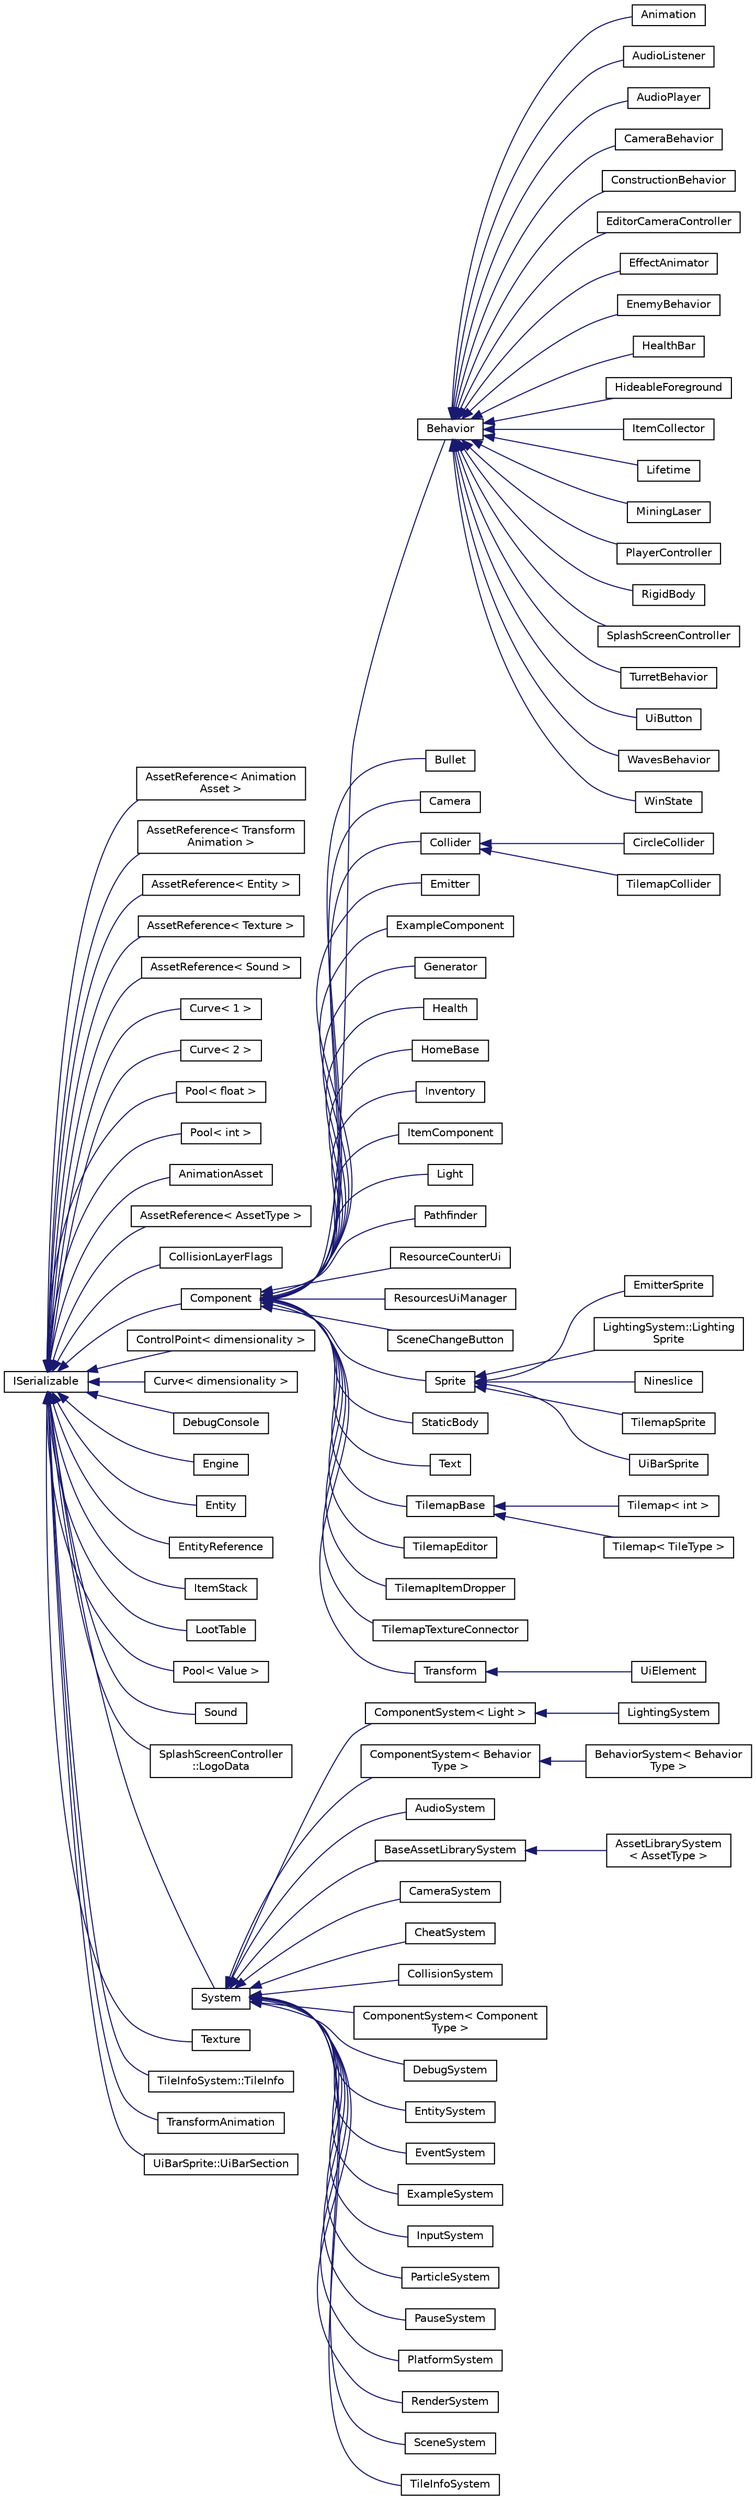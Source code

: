 digraph "Graphical Class Hierarchy"
{
 // LATEX_PDF_SIZE
  edge [fontname="Helvetica",fontsize="10",labelfontname="Helvetica",labelfontsize="10"];
  node [fontname="Helvetica",fontsize="10",shape=record];
  rankdir="LR";
  Node0 [label="ISerializable",height=0.2,width=0.4,color="black", fillcolor="white", style="filled",URL="$classISerializable.html",tooltip="interface for all serializable objects"];
  Node0 -> Node1 [dir="back",color="midnightblue",fontsize="10",style="solid",fontname="Helvetica"];
  Node1 [label="AssetReference\< Animation\lAsset \>",height=0.2,width=0.4,color="black", fillcolor="white", style="filled",URL="$classAssetReference.html",tooltip=" "];
  Node0 -> Node2 [dir="back",color="midnightblue",fontsize="10",style="solid",fontname="Helvetica"];
  Node2 [label="AssetReference\< Transform\lAnimation \>",height=0.2,width=0.4,color="black", fillcolor="white", style="filled",URL="$classAssetReference.html",tooltip=" "];
  Node0 -> Node3 [dir="back",color="midnightblue",fontsize="10",style="solid",fontname="Helvetica"];
  Node3 [label="AssetReference\< Entity \>",height=0.2,width=0.4,color="black", fillcolor="white", style="filled",URL="$classAssetReference.html",tooltip=" "];
  Node0 -> Node4 [dir="back",color="midnightblue",fontsize="10",style="solid",fontname="Helvetica"];
  Node4 [label="AssetReference\< Texture \>",height=0.2,width=0.4,color="black", fillcolor="white", style="filled",URL="$classAssetReference.html",tooltip=" "];
  Node0 -> Node5 [dir="back",color="midnightblue",fontsize="10",style="solid",fontname="Helvetica"];
  Node5 [label="AssetReference\< Sound \>",height=0.2,width=0.4,color="black", fillcolor="white", style="filled",URL="$classAssetReference.html",tooltip=" "];
  Node0 -> Node6 [dir="back",color="midnightblue",fontsize="10",style="solid",fontname="Helvetica"];
  Node6 [label="Curve\< 1 \>",height=0.2,width=0.4,color="black", fillcolor="white", style="filled",URL="$classCurve.html",tooltip=" "];
  Node0 -> Node7 [dir="back",color="midnightblue",fontsize="10",style="solid",fontname="Helvetica"];
  Node7 [label="Curve\< 2 \>",height=0.2,width=0.4,color="black", fillcolor="white", style="filled",URL="$classCurve.html",tooltip=" "];
  Node0 -> Node8 [dir="back",color="midnightblue",fontsize="10",style="solid",fontname="Helvetica"];
  Node8 [label="Pool\< float \>",height=0.2,width=0.4,color="black", fillcolor="white", style="filled",URL="$classPool.html",tooltip=" "];
  Node0 -> Node9 [dir="back",color="midnightblue",fontsize="10",style="solid",fontname="Helvetica"];
  Node9 [label="Pool\< int \>",height=0.2,width=0.4,color="black", fillcolor="white", style="filled",URL="$classPool.html",tooltip=" "];
  Node0 -> Node10 [dir="back",color="midnightblue",fontsize="10",style="solid",fontname="Helvetica"];
  Node10 [label="AnimationAsset",height=0.2,width=0.4,color="black", fillcolor="white", style="filled",URL="$classAnimationAsset.html",tooltip=" "];
  Node0 -> Node11 [dir="back",color="midnightblue",fontsize="10",style="solid",fontname="Helvetica"];
  Node11 [label="AssetReference\< AssetType \>",height=0.2,width=0.4,color="black", fillcolor="white", style="filled",URL="$classAssetReference.html",tooltip="a reference to an Asset"];
  Node0 -> Node12 [dir="back",color="midnightblue",fontsize="10",style="solid",fontname="Helvetica"];
  Node12 [label="CollisionLayerFlags",height=0.2,width=0.4,color="black", fillcolor="white", style="filled",URL="$classCollisionLayerFlags.html",tooltip=" "];
  Node0 -> Node13 [dir="back",color="midnightblue",fontsize="10",style="solid",fontname="Helvetica"];
  Node13 [label="Component",height=0.2,width=0.4,color="black", fillcolor="white", style="filled",URL="$classComponent.html",tooltip=" "];
  Node13 -> Node14 [dir="back",color="midnightblue",fontsize="10",style="solid",fontname="Helvetica"];
  Node14 [label="Behavior",height=0.2,width=0.4,color="black", fillcolor="white", style="filled",URL="$classBehavior.html",tooltip=" "];
  Node14 -> Node15 [dir="back",color="midnightblue",fontsize="10",style="solid",fontname="Helvetica"];
  Node15 [label="Animation",height=0.2,width=0.4,color="black", fillcolor="white", style="filled",URL="$classAnimation.html",tooltip=" "];
  Node14 -> Node16 [dir="back",color="midnightblue",fontsize="10",style="solid",fontname="Helvetica"];
  Node16 [label="AudioListener",height=0.2,width=0.4,color="black", fillcolor="white", style="filled",URL="$classAudioListener.html",tooltip="component that picks up spatial audio"];
  Node14 -> Node17 [dir="back",color="midnightblue",fontsize="10",style="solid",fontname="Helvetica"];
  Node17 [label="AudioPlayer",height=0.2,width=0.4,color="black", fillcolor="white", style="filled",URL="$classAudioPlayer.html",tooltip="Component that can play audio."];
  Node14 -> Node18 [dir="back",color="midnightblue",fontsize="10",style="solid",fontname="Helvetica"];
  Node18 [label="CameraBehavior",height=0.2,width=0.4,color="black", fillcolor="white", style="filled",URL="$classCameraBehavior.html",tooltip=" "];
  Node14 -> Node19 [dir="back",color="midnightblue",fontsize="10",style="solid",fontname="Helvetica"];
  Node19 [label="ConstructionBehavior",height=0.2,width=0.4,color="black", fillcolor="white", style="filled",URL="$classConstructionBehavior.html",tooltip="Component that handles the construction of towers and modification of terrain."];
  Node14 -> Node20 [dir="back",color="midnightblue",fontsize="10",style="solid",fontname="Helvetica"];
  Node20 [label="EditorCameraController",height=0.2,width=0.4,color="black", fillcolor="white", style="filled",URL="$classEditorCameraController.html",tooltip="controls the camera while in the editor"];
  Node14 -> Node21 [dir="back",color="midnightblue",fontsize="10",style="solid",fontname="Helvetica"];
  Node21 [label="EffectAnimator",height=0.2,width=0.4,color="black", fillcolor="white", style="filled",URL="$classEffectAnimator.html",tooltip="Component that can play audio."];
  Node14 -> Node22 [dir="back",color="midnightblue",fontsize="10",style="solid",fontname="Helvetica"];
  Node22 [label="EnemyBehavior",height=0.2,width=0.4,color="black", fillcolor="white", style="filled",URL="$classEnemyBehavior.html",tooltip=" "];
  Node14 -> Node23 [dir="back",color="midnightblue",fontsize="10",style="solid",fontname="Helvetica"];
  Node23 [label="HealthBar",height=0.2,width=0.4,color="black", fillcolor="white", style="filled",URL="$classHealthBar.html",tooltip="health bar UI that displays offset from an Entity with a Health component"];
  Node14 -> Node24 [dir="back",color="midnightblue",fontsize="10",style="solid",fontname="Helvetica"];
  Node24 [label="HideableForeground",height=0.2,width=0.4,color="black", fillcolor="white", style="filled",URL="$classHideableForeground.html",tooltip="Component that hides an attached Sprite when it overlaps something."];
  Node14 -> Node25 [dir="back",color="midnightblue",fontsize="10",style="solid",fontname="Helvetica"];
  Node25 [label="ItemCollector",height=0.2,width=0.4,color="black", fillcolor="white", style="filled",URL="$classItemCollector.html",tooltip="Component that attracts and collects item entities in the world."];
  Node14 -> Node26 [dir="back",color="midnightblue",fontsize="10",style="solid",fontname="Helvetica"];
  Node26 [label="Lifetime",height=0.2,width=0.4,color="black", fillcolor="white", style="filled",URL="$classLifetime.html",tooltip="Component that destroys it's Enity after a given length of time."];
  Node14 -> Node27 [dir="back",color="midnightblue",fontsize="10",style="solid",fontname="Helvetica"];
  Node27 [label="MiningLaser",height=0.2,width=0.4,color="black", fillcolor="white", style="filled",URL="$classMiningLaser.html",tooltip="Digging laser controllable by an entity."];
  Node14 -> Node28 [dir="back",color="midnightblue",fontsize="10",style="solid",fontname="Helvetica"];
  Node28 [label="PlayerController",height=0.2,width=0.4,color="black", fillcolor="white", style="filled",URL="$classPlayerController.html",tooltip=" "];
  Node14 -> Node29 [dir="back",color="midnightblue",fontsize="10",style="solid",fontname="Helvetica"];
  Node29 [label="RigidBody",height=0.2,width=0.4,color="black", fillcolor="white", style="filled",URL="$classRigidBody.html",tooltip=" "];
  Node14 -> Node30 [dir="back",color="midnightblue",fontsize="10",style="solid",fontname="Helvetica"];
  Node30 [label="SplashScreenController",height=0.2,width=0.4,color="black", fillcolor="white", style="filled",URL="$classSplashScreenController.html",tooltip=" "];
  Node14 -> Node31 [dir="back",color="midnightblue",fontsize="10",style="solid",fontname="Helvetica"];
  Node31 [label="TurretBehavior",height=0.2,width=0.4,color="black", fillcolor="white", style="filled",URL="$classTurretBehavior.html",tooltip=" "];
  Node14 -> Node32 [dir="back",color="midnightblue",fontsize="10",style="solid",fontname="Helvetica"];
  Node32 [label="UiButton",height=0.2,width=0.4,color="black", fillcolor="white", style="filled",URL="$classUiButton.html",tooltip="Ui Button that sends an event when clicked."];
  Node14 -> Node33 [dir="back",color="midnightblue",fontsize="10",style="solid",fontname="Helvetica"];
  Node33 [label="WavesBehavior",height=0.2,width=0.4,color="black", fillcolor="white", style="filled",URL="$classWavesBehavior.html",tooltip=" "];
  Node14 -> Node34 [dir="back",color="midnightblue",fontsize="10",style="solid",fontname="Helvetica"];
  Node34 [label="WinState",height=0.2,width=0.4,color="black", fillcolor="white", style="filled",URL="$classWinState.html",tooltip=" "];
  Node13 -> Node35 [dir="back",color="midnightblue",fontsize="10",style="solid",fontname="Helvetica"];
  Node35 [label="Bullet",height=0.2,width=0.4,color="black", fillcolor="white", style="filled",URL="$classBullet.html",tooltip="Component that destroys itself and deals damage on contact."];
  Node13 -> Node36 [dir="back",color="midnightblue",fontsize="10",style="solid",fontname="Helvetica"];
  Node36 [label="Camera",height=0.2,width=0.4,color="black", fillcolor="white", style="filled",URL="$classCamera.html",tooltip="Handles camera and coordinate systems / spaces."];
  Node13 -> Node37 [dir="back",color="midnightblue",fontsize="10",style="solid",fontname="Helvetica"];
  Node37 [label="Collider",height=0.2,width=0.4,color="black", fillcolor="white", style="filled",URL="$classCollider.html",tooltip="component which is used for detecting collisions and information about them"];
  Node37 -> Node38 [dir="back",color="midnightblue",fontsize="10",style="solid",fontname="Helvetica"];
  Node38 [label="CircleCollider",height=0.2,width=0.4,color="black", fillcolor="white", style="filled",URL="$classCircleCollider.html",tooltip="Circle-shaped Collider."];
  Node37 -> Node39 [dir="back",color="midnightblue",fontsize="10",style="solid",fontname="Helvetica"];
  Node39 [label="TilemapCollider",height=0.2,width=0.4,color="black", fillcolor="white", style="filled",URL="$classTilemapCollider.html",tooltip="Circle-shaped Collider."];
  Node13 -> Node40 [dir="back",color="midnightblue",fontsize="10",style="solid",fontname="Helvetica"];
  Node40 [label="Emitter",height=0.2,width=0.4,color="black", fillcolor="white", style="filled",URL="$classEmitter.html",tooltip="Emitter component - controls timing and behavior of particles."];
  Node13 -> Node41 [dir="back",color="midnightblue",fontsize="10",style="solid",fontname="Helvetica"];
  Node41 [label="ExampleComponent",height=0.2,width=0.4,color="black", fillcolor="white", style="filled",URL="$classExampleComponent.html",tooltip="DESCRIPTION HERE."];
  Node13 -> Node42 [dir="back",color="midnightblue",fontsize="10",style="solid",fontname="Helvetica"];
  Node42 [label="Generator",height=0.2,width=0.4,color="black", fillcolor="white", style="filled",URL="$classGenerator.html",tooltip=" "];
  Node13 -> Node43 [dir="back",color="midnightblue",fontsize="10",style="solid",fontname="Helvetica"];
  Node43 [label="Health",height=0.2,width=0.4,color="black", fillcolor="white", style="filled",URL="$classHealth.html",tooltip="Entity health component."];
  Node13 -> Node44 [dir="back",color="midnightblue",fontsize="10",style="solid",fontname="Helvetica"];
  Node44 [label="HomeBase",height=0.2,width=0.4,color="black", fillcolor="white", style="filled",URL="$classHomeBase.html",tooltip=" "];
  Node13 -> Node45 [dir="back",color="midnightblue",fontsize="10",style="solid",fontname="Helvetica"];
  Node45 [label="Inventory",height=0.2,width=0.4,color="black", fillcolor="white", style="filled",URL="$classInventory.html",tooltip="Inventory component that stores items."];
  Node13 -> Node46 [dir="back",color="midnightblue",fontsize="10",style="solid",fontname="Helvetica"];
  Node46 [label="ItemComponent",height=0.2,width=0.4,color="black", fillcolor="white", style="filled",URL="$classItemComponent.html",tooltip="Item in the world that can be picked up."];
  Node13 -> Node47 [dir="back",color="midnightblue",fontsize="10",style="solid",fontname="Helvetica"];
  Node47 [label="Light",height=0.2,width=0.4,color="black", fillcolor="white", style="filled",URL="$classLight.html",tooltip="Light source."];
  Node13 -> Node48 [dir="back",color="midnightblue",fontsize="10",style="solid",fontname="Helvetica"];
  Node48 [label="Pathfinder",height=0.2,width=0.4,color="black", fillcolor="white", style="filled",URL="$classPathfinder.html",tooltip=" "];
  Node13 -> Node49 [dir="back",color="midnightblue",fontsize="10",style="solid",fontname="Helvetica"];
  Node49 [label="ResourceCounterUi",height=0.2,width=0.4,color="black", fillcolor="white", style="filled",URL="$classResourceCounterUi.html",tooltip="Ui Component that displays a count of resources."];
  Node13 -> Node50 [dir="back",color="midnightblue",fontsize="10",style="solid",fontname="Helvetica"];
  Node50 [label="ResourcesUiManager",height=0.2,width=0.4,color="black", fillcolor="white", style="filled",URL="$classResourcesUiManager.html",tooltip="Component that manages the UI for displaying what resources a player currently has."];
  Node13 -> Node51 [dir="back",color="midnightblue",fontsize="10",style="solid",fontname="Helvetica"];
  Node51 [label="SceneChangeButton",height=0.2,width=0.4,color="black", fillcolor="white", style="filled",URL="$classSceneChangeButton.html",tooltip="Component that changes the scene when clicked."];
  Node13 -> Node52 [dir="back",color="midnightblue",fontsize="10",style="solid",fontname="Helvetica"];
  Node52 [label="Sprite",height=0.2,width=0.4,color="black", fillcolor="white", style="filled",URL="$classSprite.html",tooltip="Stores mesh + texture, along with other data needed to draw a basic 2D sprite."];
  Node52 -> Node53 [dir="back",color="midnightblue",fontsize="10",style="solid",fontname="Helvetica"];
  Node53 [label="EmitterSprite",height=0.2,width=0.4,color="black", fillcolor="white", style="filled",URL="$classEmitterSprite.html",tooltip="A version of Sprite for rendering tilemaps using GPU instancing."];
  Node52 -> Node54 [dir="back",color="midnightblue",fontsize="10",style="solid",fontname="Helvetica"];
  Node54 [label="LightingSystem::Lighting\lSprite",height=0.2,width=0.4,color="black", fillcolor="white", style="filled",URL="$classLightingSystem_1_1LightingSprite.html",tooltip=" "];
  Node52 -> Node55 [dir="back",color="midnightblue",fontsize="10",style="solid",fontname="Helvetica"];
  Node55 [label="Nineslice",height=0.2,width=0.4,color="black", fillcolor="white", style="filled",URL="$classNineslice.html",tooltip="sprite that renders a nineslice"];
  Node52 -> Node56 [dir="back",color="midnightblue",fontsize="10",style="solid",fontname="Helvetica"];
  Node56 [label="TilemapSprite",height=0.2,width=0.4,color="black", fillcolor="white", style="filled",URL="$classTilemapSprite.html",tooltip="A version of Sprite for rendering tilemaps using GPU instancing."];
  Node52 -> Node57 [dir="back",color="midnightblue",fontsize="10",style="solid",fontname="Helvetica"];
  Node57 [label="UiBarSprite",height=0.2,width=0.4,color="black", fillcolor="white", style="filled",URL="$classUiBarSprite.html",tooltip="sprite that renders a ui bar"];
  Node13 -> Node58 [dir="back",color="midnightblue",fontsize="10",style="solid",fontname="Helvetica"];
  Node58 [label="StaticBody",height=0.2,width=0.4,color="black", fillcolor="white", style="filled",URL="$classStaticBody.html",tooltip=" "];
  Node13 -> Node59 [dir="back",color="midnightblue",fontsize="10",style="solid",fontname="Helvetica"];
  Node59 [label="Text",height=0.2,width=0.4,color="black", fillcolor="white", style="filled",URL="$classText.html",tooltip="Uses TilemapSprite attached to parent entity to draw text."];
  Node13 -> Node60 [dir="back",color="midnightblue",fontsize="10",style="solid",fontname="Helvetica"];
  Node60 [label="TilemapBase",height=0.2,width=0.4,color="black", fillcolor="white", style="filled",URL="$classTilemapBase.html",tooltip="untemplatized base Tilemap class"];
  Node60 -> Node61 [dir="back",color="midnightblue",fontsize="10",style="solid",fontname="Helvetica"];
  Node61 [label="Tilemap\< int \>",height=0.2,width=0.4,color="black", fillcolor="white", style="filled",URL="$classTilemap.html",tooltip=" "];
  Node60 -> Node62 [dir="back",color="midnightblue",fontsize="10",style="solid",fontname="Helvetica"];
  Node62 [label="Tilemap\< TileType \>",height=0.2,width=0.4,color="black", fillcolor="white", style="filled",URL="$classTilemap.html",tooltip="Loads and manages a tilemap array."];
  Node13 -> Node63 [dir="back",color="midnightblue",fontsize="10",style="solid",fontname="Helvetica"];
  Node63 [label="TilemapEditor",height=0.2,width=0.4,color="black", fillcolor="white", style="filled",URL="$classTilemapEditor.html",tooltip="Component that allows direct editing of a Tilemap."];
  Node13 -> Node64 [dir="back",color="midnightblue",fontsize="10",style="solid",fontname="Helvetica"];
  Node64 [label="TilemapItemDropper",height=0.2,width=0.4,color="black", fillcolor="white", style="filled",URL="$classTilemapItemDropper.html",tooltip="Drops an item whenever a tile is broken."];
  Node13 -> Node65 [dir="back",color="midnightblue",fontsize="10",style="solid",fontname="Helvetica"];
  Node65 [label="TilemapTextureConnector",height=0.2,width=0.4,color="black", fillcolor="white", style="filled",URL="$classTilemapTextureConnector.html",tooltip="Component that uses a parent 'source' tilemap to update a child tilemap with connected textures."];
  Node13 -> Node66 [dir="back",color="midnightblue",fontsize="10",style="solid",fontname="Helvetica"];
  Node66 [label="Transform",height=0.2,width=0.4,color="black", fillcolor="white", style="filled",URL="$classTransform.html",tooltip=" "];
  Node66 -> Node67 [dir="back",color="midnightblue",fontsize="10",style="solid",fontname="Helvetica"];
  Node67 [label="UiElement",height=0.2,width=0.4,color="black", fillcolor="white", style="filled",URL="$classUiElement.html",tooltip=" "];
  Node0 -> Node68 [dir="back",color="midnightblue",fontsize="10",style="solid",fontname="Helvetica"];
  Node68 [label="ControlPoint\< dimensionality \>",height=0.2,width=0.4,color="black", fillcolor="white", style="filled",URL="$classControlPoint.html",tooltip="control points used by this Curve"];
  Node0 -> Node69 [dir="back",color="midnightblue",fontsize="10",style="solid",fontname="Helvetica"];
  Node69 [label="Curve\< dimensionality \>",height=0.2,width=0.4,color="black", fillcolor="white", style="filled",URL="$classCurve.html",tooltip=" "];
  Node0 -> Node70 [dir="back",color="midnightblue",fontsize="10",style="solid",fontname="Helvetica"];
  Node70 [label="DebugConsole",height=0.2,width=0.4,color="black", fillcolor="white", style="filled",URL="$classDebugConsole.html",tooltip="The DebugConsole class is a singleton that provides a console for debugging It Shows Warning Messages..."];
  Node0 -> Node71 [dir="back",color="midnightblue",fontsize="10",style="solid",fontname="Helvetica"];
  Node71 [label="Engine",height=0.2,width=0.4,color="black", fillcolor="white", style="filled",URL="$classEngine.html",tooltip=" "];
  Node0 -> Node72 [dir="back",color="midnightblue",fontsize="10",style="solid",fontname="Helvetica"];
  Node72 [label="Entity",height=0.2,width=0.4,color="black", fillcolor="white", style="filled",URL="$classEntity.html",tooltip=" "];
  Node0 -> Node73 [dir="back",color="midnightblue",fontsize="10",style="solid",fontname="Helvetica"];
  Node73 [label="EntityReference",height=0.2,width=0.4,color="black", fillcolor="white", style="filled",URL="$classEntityReference.html",tooltip="a reference to an Entity in the scene"];
  Node0 -> Node74 [dir="back",color="midnightblue",fontsize="10",style="solid",fontname="Helvetica"];
  Node74 [label="ItemStack",height=0.2,width=0.4,color="black", fillcolor="white", style="filled",URL="$structItemStack.html",tooltip="a stack of multiple items of the same type"];
  Node0 -> Node75 [dir="back",color="midnightblue",fontsize="10",style="solid",fontname="Helvetica"];
  Node75 [label="LootTable",height=0.2,width=0.4,color="black", fillcolor="white", style="filled",URL="$classLootTable.html",tooltip="class for dropping configurable loot"];
  Node0 -> Node76 [dir="back",color="midnightblue",fontsize="10",style="solid",fontname="Helvetica"];
  Node76 [label="Pool\< Value \>",height=0.2,width=0.4,color="black", fillcolor="white", style="filled",URL="$classPool.html",tooltip="The pool framework is what we use to represent health in our game."];
  Node0 -> Node77 [dir="back",color="midnightblue",fontsize="10",style="solid",fontname="Helvetica"];
  Node77 [label="Sound",height=0.2,width=0.4,color="black", fillcolor="white", style="filled",URL="$classSound.html",tooltip="Example System meant to be copy-pasted when creating new Systems."];
  Node0 -> Node78 [dir="back",color="midnightblue",fontsize="10",style="solid",fontname="Helvetica"];
  Node78 [label="SplashScreenController\l::LogoData",height=0.2,width=0.4,color="black", fillcolor="white", style="filled",URL="$classSplashScreenController_1_1LogoData.html",tooltip=" "];
  Node0 -> Node79 [dir="back",color="midnightblue",fontsize="10",style="solid",fontname="Helvetica"];
  Node79 [label="System",height=0.2,width=0.4,color="black", fillcolor="white", style="filled",URL="$classSystem.html",tooltip="Base class for all Systems."];
  Node79 -> Node80 [dir="back",color="midnightblue",fontsize="10",style="solid",fontname="Helvetica"];
  Node80 [label="ComponentSystem\< Light \>",height=0.2,width=0.4,color="black", fillcolor="white", style="filled",URL="$classComponentSystem.html",tooltip=" "];
  Node80 -> Node81 [dir="back",color="midnightblue",fontsize="10",style="solid",fontname="Helvetica"];
  Node81 [label="LightingSystem",height=0.2,width=0.4,color="black", fillcolor="white", style="filled",URL="$classLightingSystem.html",tooltip="Let there be light."];
  Node79 -> Node82 [dir="back",color="midnightblue",fontsize="10",style="solid",fontname="Helvetica"];
  Node82 [label="ComponentSystem\< Behavior\lType \>",height=0.2,width=0.4,color="black", fillcolor="white", style="filled",URL="$classComponentSystem.html",tooltip=" "];
  Node82 -> Node83 [dir="back",color="midnightblue",fontsize="10",style="solid",fontname="Helvetica"];
  Node83 [label="BehaviorSystem\< Behavior\lType \>",height=0.2,width=0.4,color="black", fillcolor="white", style="filled",URL="$classBehaviorSystem.html",tooltip="System that keeps track of and updates a specific kind of Behavior."];
  Node79 -> Node84 [dir="back",color="midnightblue",fontsize="10",style="solid",fontname="Helvetica"];
  Node84 [label="AudioSystem",height=0.2,width=0.4,color="black", fillcolor="white", style="filled",URL="$classAudioSystem.html",tooltip="Example System meant to be copy-pasted when creating new Systems."];
  Node79 -> Node85 [dir="back",color="midnightblue",fontsize="10",style="solid",fontname="Helvetica"];
  Node85 [label="BaseAssetLibrarySystem",height=0.2,width=0.4,color="black", fillcolor="white", style="filled",URL="$classBaseAssetLibrarySystem.html",tooltip=" "];
  Node85 -> Node86 [dir="back",color="midnightblue",fontsize="10",style="solid",fontname="Helvetica"];
  Node86 [label="AssetLibrarySystem\l\< AssetType \>",height=0.2,width=0.4,color="black", fillcolor="white", style="filled",URL="$classAssetLibrarySystem.html",tooltip="Asset System meant to be copy-pasted when creating new Systems."];
  Node79 -> Node87 [dir="back",color="midnightblue",fontsize="10",style="solid",fontname="Helvetica"];
  Node87 [label="CameraSystem",height=0.2,width=0.4,color="black", fillcolor="white", style="filled",URL="$classCameraSystem.html",tooltip="Handles camera and coordinate systems / spaces."];
  Node79 -> Node88 [dir="back",color="midnightblue",fontsize="10",style="solid",fontname="Helvetica"];
  Node88 [label="CheatSystem",height=0.2,width=0.4,color="black", fillcolor="white", style="filled",URL="$classCheatSystem.html",tooltip=" "];
  Node79 -> Node89 [dir="back",color="midnightblue",fontsize="10",style="solid",fontname="Helvetica"];
  Node89 [label="CollisionSystem",height=0.2,width=0.4,color="black", fillcolor="white", style="filled",URL="$classCollisionSystem.html",tooltip="responsible for checking collsisions between all Colliders"];
  Node79 -> Node90 [dir="back",color="midnightblue",fontsize="10",style="solid",fontname="Helvetica"];
  Node90 [label="ComponentSystem\< Component\lType \>",height=0.2,width=0.4,color="black", fillcolor="white", style="filled",URL="$classComponentSystem.html",tooltip="System that keeps track of a specific kind of Component."];
  Node79 -> Node91 [dir="back",color="midnightblue",fontsize="10",style="solid",fontname="Helvetica"];
  Node91 [label="DebugSystem",height=0.2,width=0.4,color="black", fillcolor="white", style="filled",URL="$classDebugSystem.html",tooltip="Debug System Class For Debugging."];
  Node79 -> Node92 [dir="back",color="midnightblue",fontsize="10",style="solid",fontname="Helvetica"];
  Node92 [label="EntitySystem",height=0.2,width=0.4,color="black", fillcolor="white", style="filled",URL="$classEntitySystem.html",tooltip="Example System meant to be copy-pasted when creating new Systems."];
  Node79 -> Node93 [dir="back",color="midnightblue",fontsize="10",style="solid",fontname="Helvetica"];
  Node93 [label="EventSystem",height=0.2,width=0.4,color="black", fillcolor="white", style="filled",URL="$classEventSystem.html",tooltip="System that handles Events and EventListeners."];
  Node79 -> Node94 [dir="back",color="midnightblue",fontsize="10",style="solid",fontname="Helvetica"];
  Node94 [label="ExampleSystem",height=0.2,width=0.4,color="black", fillcolor="white", style="filled",URL="$classExampleSystem.html",tooltip="DESCRIPTION HERE."];
  Node79 -> Node95 [dir="back",color="midnightblue",fontsize="10",style="solid",fontname="Helvetica"];
  Node95 [label="InputSystem",height=0.2,width=0.4,color="black", fillcolor="white", style="filled",URL="$classInputSystem.html",tooltip=" "];
  Node79 -> Node96 [dir="back",color="midnightblue",fontsize="10",style="solid",fontname="Helvetica"];
  Node96 [label="ParticleSystem",height=0.2,width=0.4,color="black", fillcolor="white", style="filled",URL="$classParticleSystem.html",tooltip="System in charge of managing compute shader and emitters."];
  Node79 -> Node97 [dir="back",color="midnightblue",fontsize="10",style="solid",fontname="Helvetica"];
  Node97 [label="PauseSystem",height=0.2,width=0.4,color="black", fillcolor="white", style="filled",URL="$classPauseSystem.html",tooltip=" "];
  Node79 -> Node98 [dir="back",color="midnightblue",fontsize="10",style="solid",fontname="Helvetica"];
  Node98 [label="PlatformSystem",height=0.2,width=0.4,color="black", fillcolor="white", style="filled",URL="$classPlatformSystem.html",tooltip=" "];
  Node79 -> Node99 [dir="back",color="midnightblue",fontsize="10",style="solid",fontname="Helvetica"];
  Node99 [label="RenderSystem",height=0.2,width=0.4,color="black", fillcolor="white", style="filled",URL="$classRenderSystem.html",tooltip="Renders all of the Sprite components, keeps track of shaders."];
  Node79 -> Node100 [dir="back",color="midnightblue",fontsize="10",style="solid",fontname="Helvetica"];
  Node100 [label="SceneSystem",height=0.2,width=0.4,color="black", fillcolor="white", style="filled",URL="$classSceneSystem.html",tooltip="Example System meant to be copy-pasted when creating new Systems."];
  Node79 -> Node101 [dir="back",color="midnightblue",fontsize="10",style="solid",fontname="Helvetica"];
  Node101 [label="TileInfoSystem",height=0.2,width=0.4,color="black", fillcolor="white", style="filled",URL="$classTileInfoSystem.html",tooltip="Example System meant to be copy-pasted when creating new Systems."];
  Node0 -> Node102 [dir="back",color="midnightblue",fontsize="10",style="solid",fontname="Helvetica"];
  Node102 [label="Texture",height=0.2,width=0.4,color="black", fillcolor="white", style="filled",URL="$classTexture.html",tooltip="Stores texture data, and allows to bind it for rendering."];
  Node0 -> Node103 [dir="back",color="midnightblue",fontsize="10",style="solid",fontname="Helvetica"];
  Node103 [label="TileInfoSystem::TileInfo",height=0.2,width=0.4,color="black", fillcolor="white", style="filled",URL="$classTileInfoSystem_1_1TileInfo.html",tooltip="holds info about a specific tile type"];
  Node0 -> Node104 [dir="back",color="midnightblue",fontsize="10",style="solid",fontname="Helvetica"];
  Node104 [label="TransformAnimation",height=0.2,width=0.4,color="black", fillcolor="white", style="filled",URL="$classTransformAnimation.html",tooltip="Asset that animates a Transform with Curves."];
  Node0 -> Node105 [dir="back",color="midnightblue",fontsize="10",style="solid",fontname="Helvetica"];
  Node105 [label="UiBarSprite::UiBarSection",height=0.2,width=0.4,color="black", fillcolor="white", style="filled",URL="$structUiBarSprite_1_1UiBarSection.html",tooltip="struct that represents a data section in the UiBar"];
}

